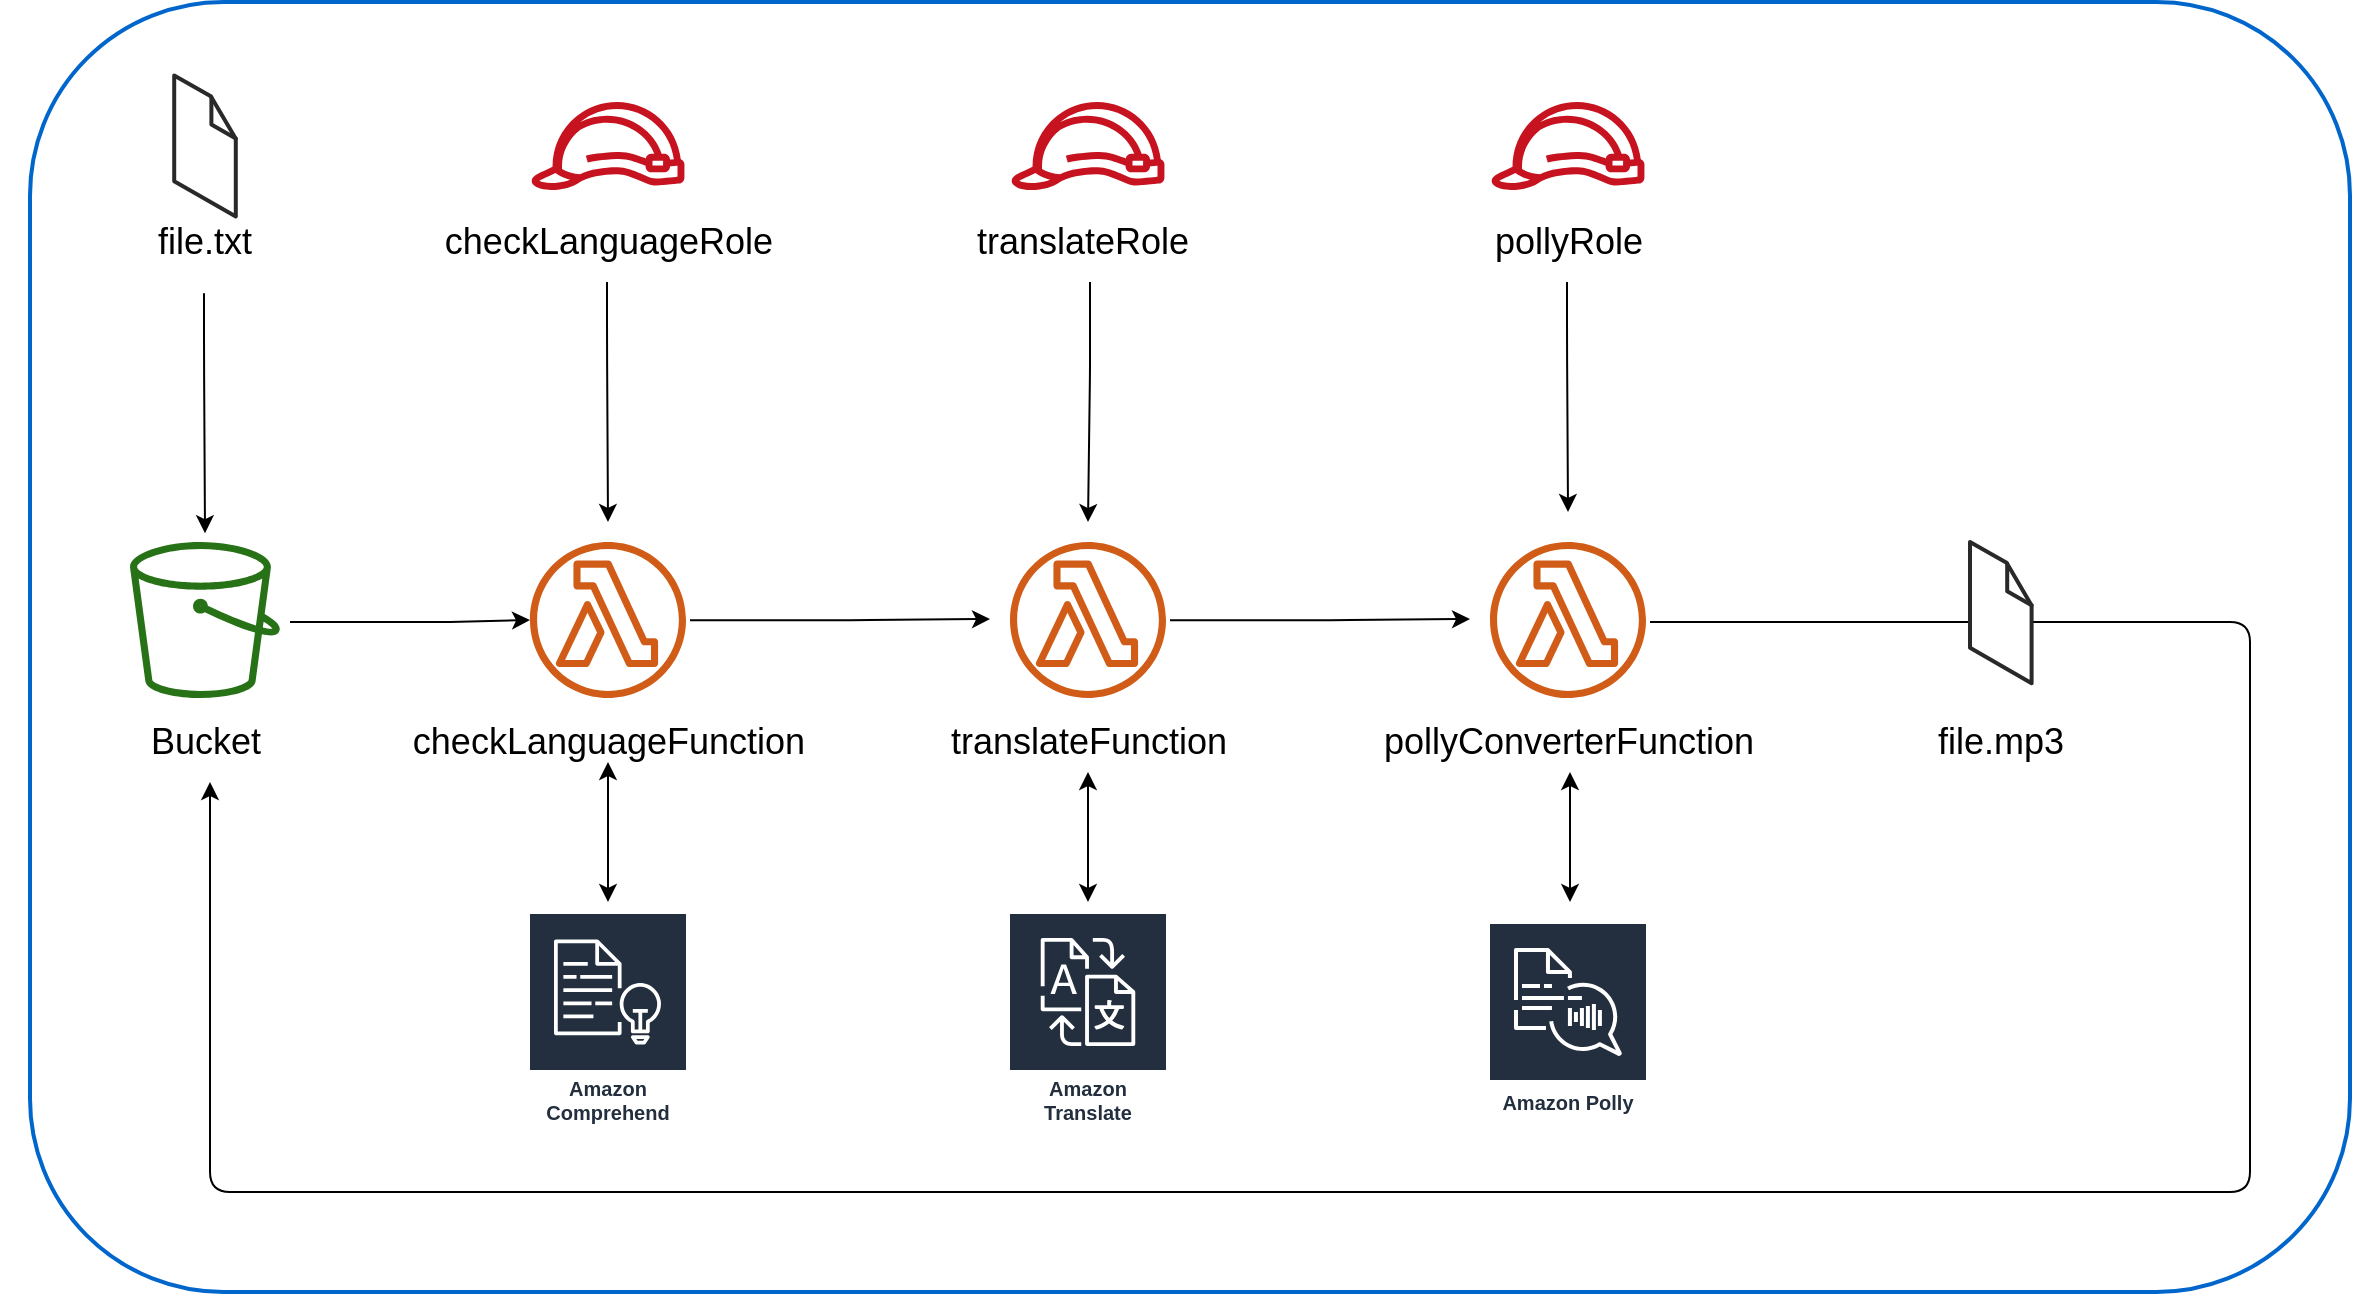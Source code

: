 <mxfile version="14.8.5" type="device"><diagram id="iGaJ98hHvs8hZ4YHFT1T" name="Page-1"><mxGraphModel dx="3253" dy="867" grid="1" gridSize="5" guides="1" tooltips="1" connect="1" arrows="1" fold="1" page="1" pageScale="1" pageWidth="827" pageHeight="1169" math="0" shadow="0"><root><mxCell id="0"/><mxCell id="1" parent="0"/><mxCell id="xehpG5-hZGzM3cYJbhdT-22" value="" style="rounded=1;whiteSpace=wrap;html=1;gradientDirection=north;strokeWidth=2;strokeColor=#0066CC;perimeterSpacing=1;" parent="1" vertex="1"><mxGeometry x="-10" y="130" width="1160" height="645" as="geometry"/></mxCell><mxCell id="xehpG5-hZGzM3cYJbhdT-2" value="" style="outlineConnect=0;fontColor=#232F3E;gradientColor=none;fillColor=#D05C17;strokeColor=none;dashed=0;verticalLabelPosition=bottom;verticalAlign=top;align=center;html=1;fontSize=12;fontStyle=0;aspect=fixed;pointerEvents=1;shape=mxgraph.aws4.lambda_function;" parent="1" vertex="1"><mxGeometry x="240" y="400" width="78" height="78" as="geometry"/></mxCell><mxCell id="xehpG5-hZGzM3cYJbhdT-3" value="" style="outlineConnect=0;fontColor=#232F3E;gradientColor=none;fillColor=#D05C17;strokeColor=none;dashed=0;verticalLabelPosition=bottom;verticalAlign=top;align=center;html=1;fontSize=12;fontStyle=0;aspect=fixed;pointerEvents=1;shape=mxgraph.aws4.lambda_function;" parent="1" vertex="1"><mxGeometry x="720" y="400" width="78" height="78" as="geometry"/></mxCell><mxCell id="xehpG5-hZGzM3cYJbhdT-4" value="" style="outlineConnect=0;fontColor=#232F3E;gradientColor=none;fillColor=#D05C17;strokeColor=none;dashed=0;verticalLabelPosition=bottom;verticalAlign=top;align=center;html=1;fontSize=12;fontStyle=0;aspect=fixed;pointerEvents=1;shape=mxgraph.aws4.lambda_function;" parent="1" vertex="1"><mxGeometry x="480" y="400" width="78" height="78" as="geometry"/></mxCell><mxCell id="xehpG5-hZGzM3cYJbhdT-5" value="" style="outlineConnect=0;fontColor=#232F3E;gradientColor=none;fillColor=#277116;strokeColor=none;dashed=0;verticalLabelPosition=bottom;verticalAlign=top;align=center;html=1;fontSize=12;fontStyle=0;aspect=fixed;pointerEvents=1;shape=mxgraph.aws4.bucket;" parent="1" vertex="1"><mxGeometry x="40" y="400" width="75" height="78" as="geometry"/></mxCell><mxCell id="xehpG5-hZGzM3cYJbhdT-6" value="" style="outlineConnect=0;fontColor=#232F3E;gradientColor=none;fillColor=#C7131F;strokeColor=none;dashed=0;verticalLabelPosition=bottom;verticalAlign=top;align=center;html=1;fontSize=12;fontStyle=0;aspect=fixed;pointerEvents=1;shape=mxgraph.aws4.role;" parent="1" vertex="1"><mxGeometry x="480" y="180" width="78" height="44" as="geometry"/></mxCell><mxCell id="xehpG5-hZGzM3cYJbhdT-7" value="" style="endArrow=classic;html=1;" parent="1" edge="1"><mxGeometry width="50" height="50" relative="1" as="geometry"><mxPoint x="120" y="440" as="sourcePoint"/><mxPoint x="240" y="439" as="targetPoint"/><Array as="points"><mxPoint x="200" y="440"/></Array></mxGeometry></mxCell><mxCell id="xehpG5-hZGzM3cYJbhdT-8" value="" style="endArrow=classic;html=1;" parent="1" edge="1"><mxGeometry width="50" height="50" relative="1" as="geometry"><mxPoint x="320" y="439.14" as="sourcePoint"/><mxPoint x="470" y="438.498" as="targetPoint"/><Array as="points"><mxPoint x="400" y="439.14"/></Array></mxGeometry></mxCell><mxCell id="xehpG5-hZGzM3cYJbhdT-9" value="" style="endArrow=classic;html=1;" parent="1" edge="1"><mxGeometry width="50" height="50" relative="1" as="geometry"><mxPoint x="560" y="439.14" as="sourcePoint"/><mxPoint x="710" y="438.498" as="targetPoint"/><Array as="points"><mxPoint x="640" y="439.14"/></Array></mxGeometry></mxCell><mxCell id="xehpG5-hZGzM3cYJbhdT-10" value="" style="endArrow=classic;html=1;" parent="1" edge="1"><mxGeometry width="50" height="50" relative="1" as="geometry"><mxPoint x="520" y="270" as="sourcePoint"/><mxPoint x="519" y="390" as="targetPoint"/><Array as="points"><mxPoint x="520" y="300"/><mxPoint x="520" y="315"/></Array></mxGeometry></mxCell><mxCell id="xehpG5-hZGzM3cYJbhdT-14" value="" style="endArrow=classic;html=1;" parent="1" edge="1"><mxGeometry width="50" height="50" relative="1" as="geometry"><mxPoint x="800" y="440" as="sourcePoint"/><mxPoint x="80" y="520" as="targetPoint"/><Array as="points"><mxPoint x="1100" y="440"/><mxPoint x="1100" y="580"/><mxPoint x="1100" y="725"/><mxPoint x="80" y="725"/></Array></mxGeometry></mxCell><mxCell id="xehpG5-hZGzM3cYJbhdT-16" value="&lt;font style=&quot;font-size: 18px&quot;&gt;Bucket&lt;/font&gt;" style="text;html=1;strokeColor=none;fillColor=none;align=center;verticalAlign=middle;whiteSpace=wrap;rounded=0;" parent="1" vertex="1"><mxGeometry x="57.5" y="490" width="40" height="20" as="geometry"/></mxCell><mxCell id="xehpG5-hZGzM3cYJbhdT-17" value="&lt;span style=&quot;font-size: 18px&quot;&gt;checkLanguageFunction&lt;/span&gt;" style="text;html=1;strokeColor=none;fillColor=none;align=center;verticalAlign=middle;whiteSpace=wrap;rounded=0;" parent="1" vertex="1"><mxGeometry x="176.75" y="490" width="204.5" height="20" as="geometry"/></mxCell><mxCell id="xehpG5-hZGzM3cYJbhdT-18" value="&lt;span style=&quot;font-size: 18px&quot;&gt;translateFunction&lt;/span&gt;" style="text;html=1;strokeColor=none;fillColor=none;align=center;verticalAlign=middle;whiteSpace=wrap;rounded=0;" parent="1" vertex="1"><mxGeometry x="399.5" y="490" width="239" height="20" as="geometry"/></mxCell><mxCell id="xehpG5-hZGzM3cYJbhdT-19" value="&lt;span style=&quot;font-size: 18px&quot;&gt;pollyConverterFunction&lt;/span&gt;" style="text;html=1;strokeColor=none;fillColor=none;align=center;verticalAlign=middle;whiteSpace=wrap;rounded=0;" parent="1" vertex="1"><mxGeometry x="639.5" y="490" width="239" height="20" as="geometry"/></mxCell><mxCell id="xehpG5-hZGzM3cYJbhdT-20" value="&lt;span style=&quot;font-size: 18px&quot;&gt;translateRole&lt;/span&gt;" style="text;html=1;strokeColor=none;fillColor=none;align=center;verticalAlign=middle;whiteSpace=wrap;rounded=0;" parent="1" vertex="1"><mxGeometry x="414" y="240" width="204.5" height="20" as="geometry"/></mxCell><mxCell id="xehpG5-hZGzM3cYJbhdT-25" value="Amazon Comprehend" style="outlineConnect=0;fontColor=#232F3E;gradientColor=none;strokeColor=#ffffff;fillColor=#232F3E;dashed=0;verticalLabelPosition=middle;verticalAlign=bottom;align=center;html=1;whiteSpace=wrap;fontSize=10;fontStyle=1;spacing=3;shape=mxgraph.aws4.productIcon;prIcon=mxgraph.aws4.comprehend;rounded=1;" parent="1" vertex="1"><mxGeometry x="239" y="585" width="80" height="110" as="geometry"/></mxCell><mxCell id="xehpG5-hZGzM3cYJbhdT-26" value="Amazon Polly" style="outlineConnect=0;fontColor=#232F3E;gradientColor=none;strokeColor=#ffffff;fillColor=#232F3E;dashed=0;verticalLabelPosition=middle;verticalAlign=bottom;align=center;html=1;whiteSpace=wrap;fontSize=10;fontStyle=1;spacing=3;shape=mxgraph.aws4.productIcon;prIcon=mxgraph.aws4.polly;rounded=1;" parent="1" vertex="1"><mxGeometry x="719" y="590" width="80" height="100" as="geometry"/></mxCell><mxCell id="xehpG5-hZGzM3cYJbhdT-28" value="Amazon Translate" style="outlineConnect=0;fontColor=#232F3E;gradientColor=none;strokeColor=#ffffff;fillColor=#232F3E;dashed=0;verticalLabelPosition=middle;verticalAlign=bottom;align=center;html=1;whiteSpace=wrap;fontSize=10;fontStyle=1;spacing=3;shape=mxgraph.aws4.productIcon;prIcon=mxgraph.aws4.translate;rounded=1;" parent="1" vertex="1"><mxGeometry x="479" y="585" width="80" height="110" as="geometry"/></mxCell><mxCell id="xehpG5-hZGzM3cYJbhdT-30" value="" style="endArrow=classic;startArrow=classic;html=1;entryX=0.5;entryY=1;entryDx=0;entryDy=0;" parent="1" target="xehpG5-hZGzM3cYJbhdT-17" edge="1"><mxGeometry width="50" height="50" relative="1" as="geometry"><mxPoint x="279" y="580" as="sourcePoint"/><mxPoint x="275" y="510" as="targetPoint"/></mxGeometry></mxCell><mxCell id="xehpG5-hZGzM3cYJbhdT-31" value="" style="endArrow=classic;startArrow=classic;html=1;" parent="1" edge="1"><mxGeometry width="50" height="50" relative="1" as="geometry"><mxPoint x="519" y="580" as="sourcePoint"/><mxPoint x="519" y="515" as="targetPoint"/></mxGeometry></mxCell><mxCell id="xehpG5-hZGzM3cYJbhdT-32" value="" style="endArrow=classic;startArrow=classic;html=1;" parent="1" edge="1"><mxGeometry width="50" height="50" relative="1" as="geometry"><mxPoint x="760" y="580" as="sourcePoint"/><mxPoint x="760" y="515" as="targetPoint"/></mxGeometry></mxCell><mxCell id="CnEsFYACOL5itZkTjymf-1" value="" style="outlineConnect=0;fontColor=#232F3E;gradientColor=none;fillColor=#C7131F;strokeColor=none;dashed=0;verticalLabelPosition=bottom;verticalAlign=top;align=center;html=1;fontSize=12;fontStyle=0;aspect=fixed;pointerEvents=1;shape=mxgraph.aws4.role;" vertex="1" parent="1"><mxGeometry x="240" y="180" width="78" height="44" as="geometry"/></mxCell><mxCell id="CnEsFYACOL5itZkTjymf-2" value="" style="outlineConnect=0;fontColor=#232F3E;gradientColor=none;fillColor=#C7131F;strokeColor=none;dashed=0;verticalLabelPosition=bottom;verticalAlign=top;align=center;html=1;fontSize=12;fontStyle=0;aspect=fixed;pointerEvents=1;shape=mxgraph.aws4.role;" vertex="1" parent="1"><mxGeometry x="720" y="180" width="78" height="44" as="geometry"/></mxCell><mxCell id="CnEsFYACOL5itZkTjymf-3" value="&lt;span style=&quot;font-size: 18px&quot;&gt;pollyRole&lt;/span&gt;" style="text;html=1;strokeColor=none;fillColor=none;align=center;verticalAlign=middle;whiteSpace=wrap;rounded=0;" vertex="1" parent="1"><mxGeometry x="656.75" y="240" width="204.5" height="20" as="geometry"/></mxCell><mxCell id="CnEsFYACOL5itZkTjymf-4" value="&lt;span style=&quot;font-size: 18px&quot;&gt;checkLanguageRole&lt;/span&gt;" style="text;html=1;strokeColor=none;fillColor=none;align=center;verticalAlign=middle;whiteSpace=wrap;rounded=0;" vertex="1" parent="1"><mxGeometry x="176.75" y="240" width="204.5" height="20" as="geometry"/></mxCell><mxCell id="CnEsFYACOL5itZkTjymf-5" value="" style="endArrow=classic;html=1;" edge="1" parent="1"><mxGeometry width="50" height="50" relative="1" as="geometry"><mxPoint x="278.5" y="270" as="sourcePoint"/><mxPoint x="279" y="390" as="targetPoint"/><Array as="points"><mxPoint x="278.5" y="300"/></Array></mxGeometry></mxCell><mxCell id="CnEsFYACOL5itZkTjymf-6" value="" style="endArrow=classic;html=1;" edge="1" parent="1"><mxGeometry width="50" height="50" relative="1" as="geometry"><mxPoint x="758.5" y="270" as="sourcePoint"/><mxPoint x="759" y="385" as="targetPoint"/><Array as="points"><mxPoint x="758.5" y="300"/></Array></mxGeometry></mxCell><mxCell id="CnEsFYACOL5itZkTjymf-7" value="" style="verticalLabelPosition=bottom;html=1;verticalAlign=top;strokeWidth=1;align=center;outlineConnect=0;dashed=0;outlineConnect=0;shape=mxgraph.aws3d.file;aspect=fixed;strokeColor=#292929;" vertex="1" parent="1"><mxGeometry x="62.1" y="166.7" width="30.8" height="70.6" as="geometry"/></mxCell><mxCell id="CnEsFYACOL5itZkTjymf-9" value="" style="endArrow=classic;html=1;" edge="1" parent="1"><mxGeometry width="50" height="50" relative="1" as="geometry"><mxPoint x="77" y="275.6" as="sourcePoint"/><mxPoint x="77.5" y="395.6" as="targetPoint"/><Array as="points"><mxPoint x="77" y="305.6"/></Array></mxGeometry></mxCell><mxCell id="CnEsFYACOL5itZkTjymf-10" value="" style="verticalLabelPosition=bottom;html=1;verticalAlign=top;strokeWidth=1;align=center;outlineConnect=0;dashed=0;outlineConnect=0;shape=mxgraph.aws3d.file;aspect=fixed;strokeColor=#292929;" vertex="1" parent="1"><mxGeometry x="960" y="400" width="30.8" height="70.6" as="geometry"/></mxCell><mxCell id="CnEsFYACOL5itZkTjymf-11" value="&lt;span style=&quot;font-size: 18px&quot;&gt;file.mp3&lt;/span&gt;" style="text;html=1;strokeColor=none;fillColor=none;align=center;verticalAlign=middle;whiteSpace=wrap;rounded=0;" vertex="1" parent="1"><mxGeometry x="886.97" y="490" width="176.85" height="20" as="geometry"/></mxCell><mxCell id="CnEsFYACOL5itZkTjymf-12" value="&lt;span style=&quot;font-size: 18px&quot;&gt;file.txt&lt;/span&gt;" style="text;html=1;strokeColor=none;fillColor=none;align=center;verticalAlign=middle;whiteSpace=wrap;rounded=0;" vertex="1" parent="1"><mxGeometry x="-24.75" y="240" width="204.5" height="20" as="geometry"/></mxCell></root></mxGraphModel></diagram></mxfile>